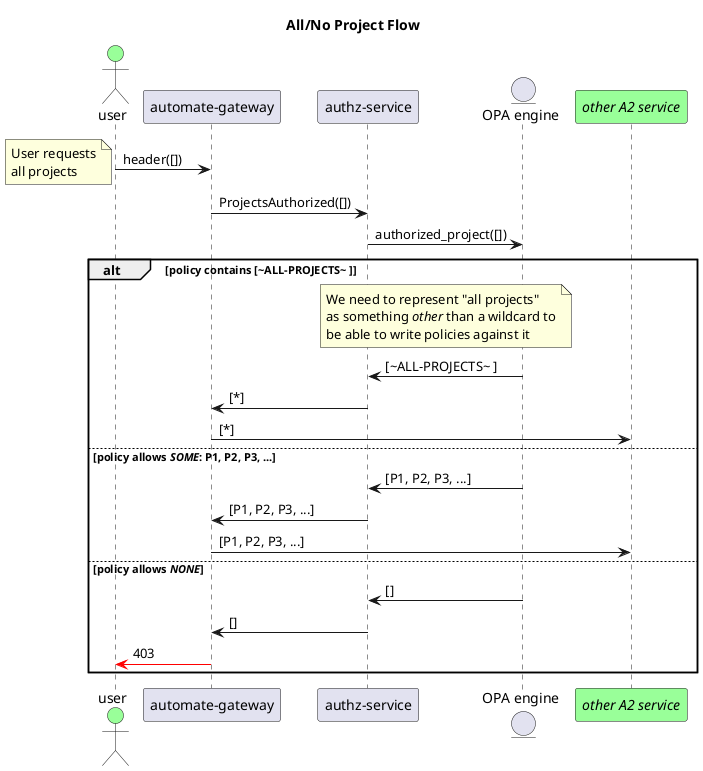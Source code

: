 @startuml

title All/No Project Flow
actor "user" as actor #99FF99
participant "automate-gateway" as api
participant "authz-service" as authz
entity "OPA engine" as opa
participant "//other A2 service//" as target #99FF99

actor -> api: header([])
note left
  User requests
  all projects
end note
api -> authz: ProjectsAuthorized([])
authz -> opa: authorized_project([])
alt policy contains [~ALL-PROJECTS~ ]
  note over authz, opa
    We need to represent "all projects"
    as something //other// than a wildcard to
    be able to write policies against it
  end note
  opa -> authz: [~ALL-PROJECTS~ ]
  authz -> api: [*]
  api -> target: [*]
else policy allows //SOME//: P1, P2, P3, ...
  opa -> authz: [P1, P2, P3, ...]
  authz -> api: [P1, P2, P3, ...]
  api -> target: [P1, P2, P3, ...]
else policy allows //NONE//
  opa -> authz: []
  authz -> api: []
  api -[#red]> actor: 403
end

@enduml